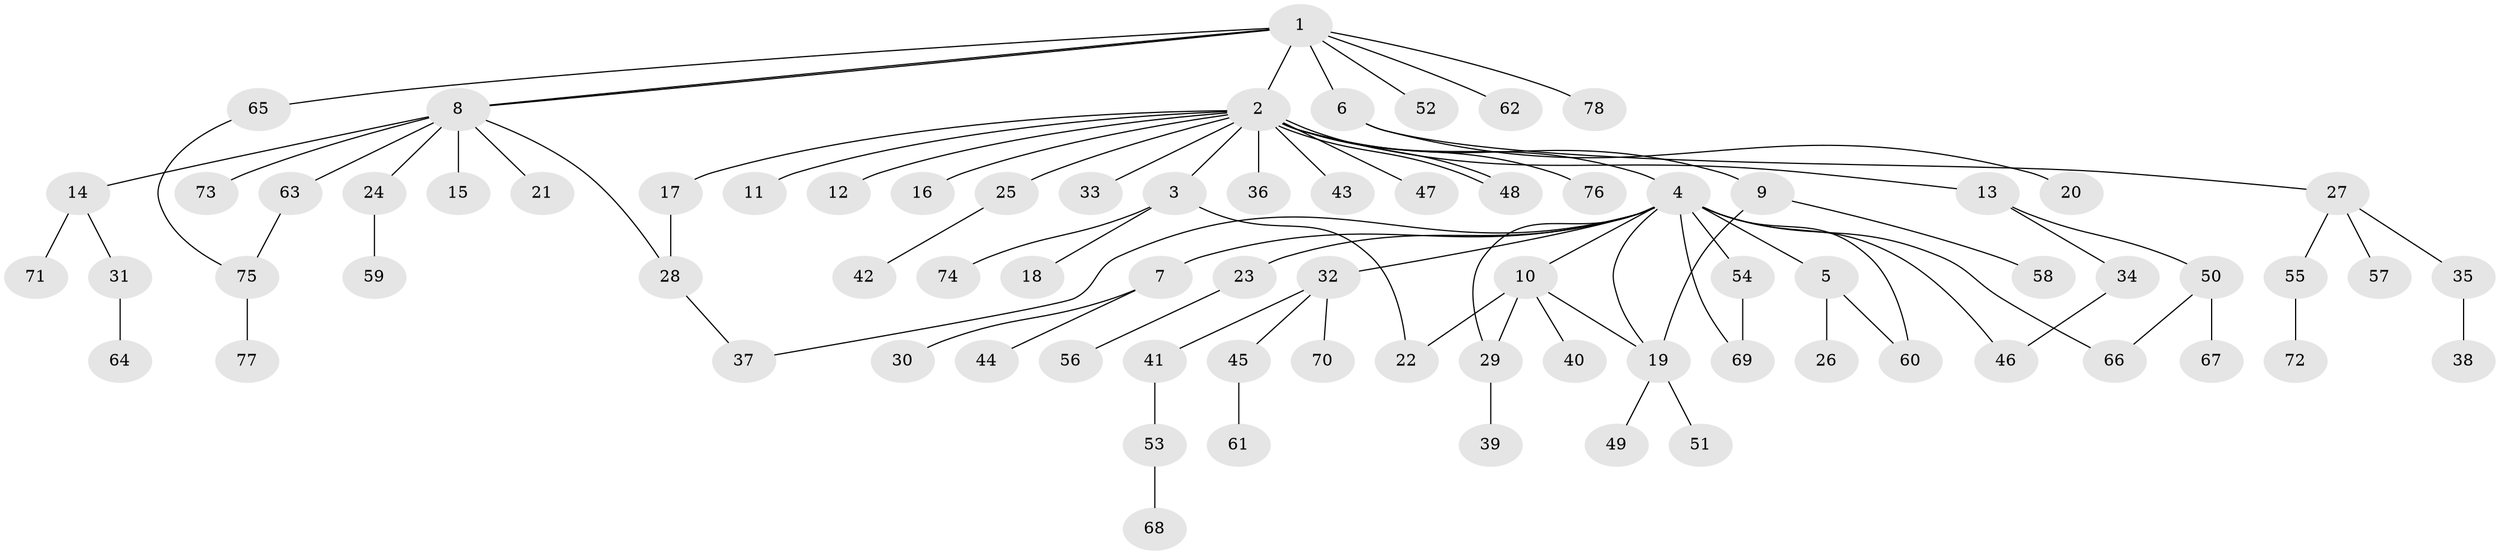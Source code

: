 // coarse degree distribution, {7: 0.01818181818181818, 16: 0.01818181818181818, 3: 0.07272727272727272, 11: 0.01818181818181818, 2: 0.23636363636363636, 5: 0.03636363636363636, 8: 0.01818181818181818, 1: 0.5454545454545454, 4: 0.03636363636363636}
// Generated by graph-tools (version 1.1) at 2025/51/02/27/25 19:51:59]
// undirected, 78 vertices, 90 edges
graph export_dot {
graph [start="1"]
  node [color=gray90,style=filled];
  1;
  2;
  3;
  4;
  5;
  6;
  7;
  8;
  9;
  10;
  11;
  12;
  13;
  14;
  15;
  16;
  17;
  18;
  19;
  20;
  21;
  22;
  23;
  24;
  25;
  26;
  27;
  28;
  29;
  30;
  31;
  32;
  33;
  34;
  35;
  36;
  37;
  38;
  39;
  40;
  41;
  42;
  43;
  44;
  45;
  46;
  47;
  48;
  49;
  50;
  51;
  52;
  53;
  54;
  55;
  56;
  57;
  58;
  59;
  60;
  61;
  62;
  63;
  64;
  65;
  66;
  67;
  68;
  69;
  70;
  71;
  72;
  73;
  74;
  75;
  76;
  77;
  78;
  1 -- 2;
  1 -- 6;
  1 -- 8;
  1 -- 8;
  1 -- 52;
  1 -- 62;
  1 -- 65;
  1 -- 78;
  2 -- 3;
  2 -- 4;
  2 -- 9;
  2 -- 11;
  2 -- 12;
  2 -- 13;
  2 -- 16;
  2 -- 17;
  2 -- 25;
  2 -- 33;
  2 -- 36;
  2 -- 43;
  2 -- 47;
  2 -- 48;
  2 -- 48;
  2 -- 76;
  3 -- 18;
  3 -- 22;
  3 -- 74;
  4 -- 5;
  4 -- 7;
  4 -- 10;
  4 -- 19;
  4 -- 23;
  4 -- 29;
  4 -- 32;
  4 -- 37;
  4 -- 46;
  4 -- 54;
  4 -- 60;
  4 -- 66;
  4 -- 69;
  5 -- 26;
  5 -- 60;
  6 -- 20;
  6 -- 27;
  7 -- 30;
  7 -- 44;
  8 -- 14;
  8 -- 15;
  8 -- 21;
  8 -- 24;
  8 -- 28;
  8 -- 63;
  8 -- 73;
  9 -- 19;
  9 -- 58;
  10 -- 19;
  10 -- 22;
  10 -- 29;
  10 -- 40;
  13 -- 34;
  13 -- 50;
  14 -- 31;
  14 -- 71;
  17 -- 28;
  19 -- 49;
  19 -- 51;
  23 -- 56;
  24 -- 59;
  25 -- 42;
  27 -- 35;
  27 -- 55;
  27 -- 57;
  28 -- 37;
  29 -- 39;
  31 -- 64;
  32 -- 41;
  32 -- 45;
  32 -- 70;
  34 -- 46;
  35 -- 38;
  41 -- 53;
  45 -- 61;
  50 -- 66;
  50 -- 67;
  53 -- 68;
  54 -- 69;
  55 -- 72;
  63 -- 75;
  65 -- 75;
  75 -- 77;
}
